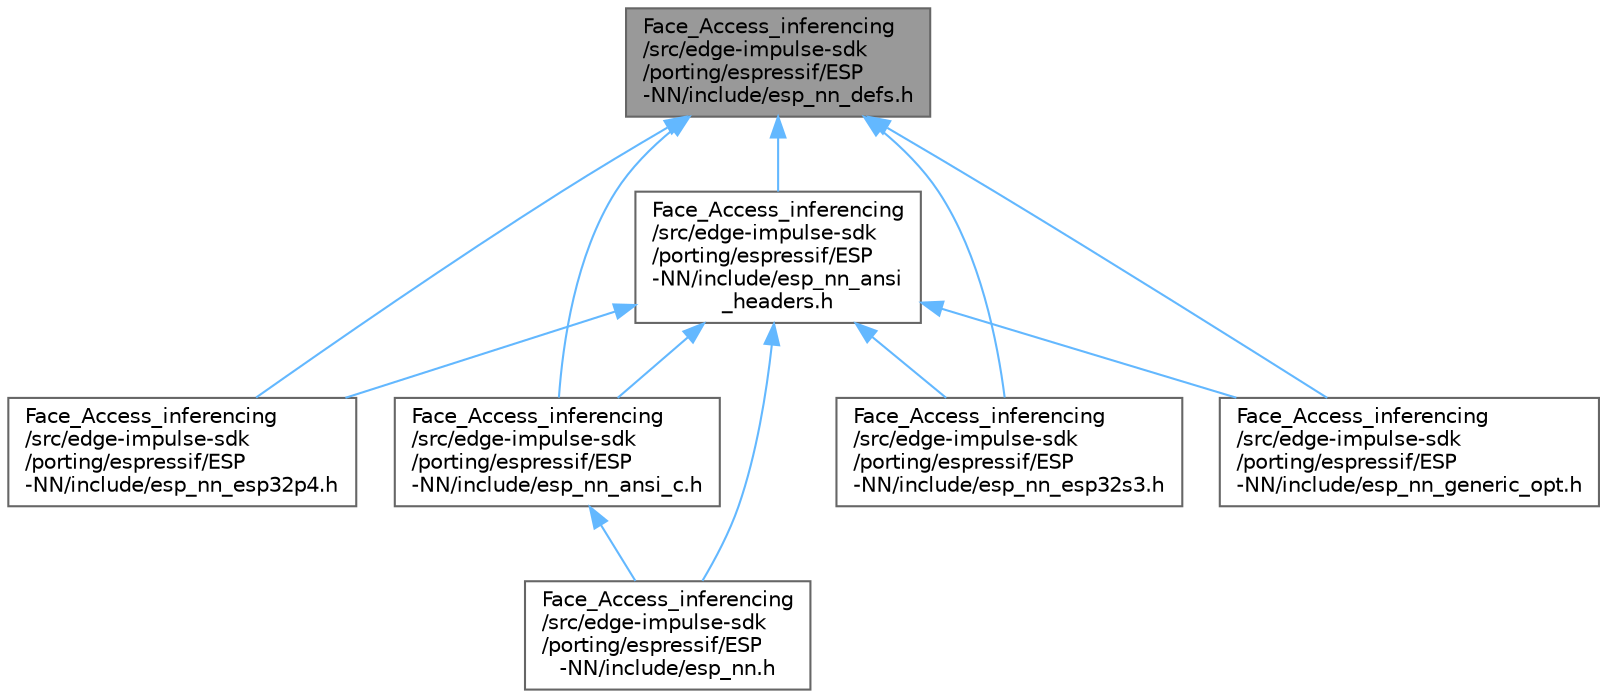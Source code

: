 digraph "Face_Access_inferencing/src/edge-impulse-sdk/porting/espressif/ESP-NN/include/esp_nn_defs.h"
{
 // LATEX_PDF_SIZE
  bgcolor="transparent";
  edge [fontname=Helvetica,fontsize=10,labelfontname=Helvetica,labelfontsize=10];
  node [fontname=Helvetica,fontsize=10,shape=box,height=0.2,width=0.4];
  Node1 [id="Node000001",label="Face_Access_inferencing\l/src/edge-impulse-sdk\l/porting/espressif/ESP\l-NN/include/esp_nn_defs.h",height=0.2,width=0.4,color="gray40", fillcolor="grey60", style="filled", fontcolor="black",tooltip=" "];
  Node1 -> Node2 [id="edge1_Node000001_Node000002",dir="back",color="steelblue1",style="solid",tooltip=" "];
  Node2 [id="Node000002",label="Face_Access_inferencing\l/src/edge-impulse-sdk\l/porting/espressif/ESP\l-NN/include/esp_nn_ansi_c.h",height=0.2,width=0.4,color="grey40", fillcolor="white", style="filled",URL="$esp__nn__ansi__c_8h.html",tooltip=" "];
  Node2 -> Node3 [id="edge2_Node000002_Node000003",dir="back",color="steelblue1",style="solid",tooltip=" "];
  Node3 [id="Node000003",label="Face_Access_inferencing\l/src/edge-impulse-sdk\l/porting/espressif/ESP\l-NN/include/esp_nn.h",height=0.2,width=0.4,color="grey40", fillcolor="white", style="filled",URL="$esp__nn_8h.html",tooltip=" "];
  Node1 -> Node4 [id="edge3_Node000001_Node000004",dir="back",color="steelblue1",style="solid",tooltip=" "];
  Node4 [id="Node000004",label="Face_Access_inferencing\l/src/edge-impulse-sdk\l/porting/espressif/ESP\l-NN/include/esp_nn_ansi\l_headers.h",height=0.2,width=0.4,color="grey40", fillcolor="white", style="filled",URL="$esp__nn__ansi__headers_8h.html",tooltip=" "];
  Node4 -> Node3 [id="edge4_Node000004_Node000003",dir="back",color="steelblue1",style="solid",tooltip=" "];
  Node4 -> Node2 [id="edge5_Node000004_Node000002",dir="back",color="steelblue1",style="solid",tooltip=" "];
  Node4 -> Node5 [id="edge6_Node000004_Node000005",dir="back",color="steelblue1",style="solid",tooltip=" "];
  Node5 [id="Node000005",label="Face_Access_inferencing\l/src/edge-impulse-sdk\l/porting/espressif/ESP\l-NN/include/esp_nn_esp32p4.h",height=0.2,width=0.4,color="grey40", fillcolor="white", style="filled",URL="$esp__nn__esp32p4_8h.html",tooltip=" "];
  Node4 -> Node6 [id="edge7_Node000004_Node000006",dir="back",color="steelblue1",style="solid",tooltip=" "];
  Node6 [id="Node000006",label="Face_Access_inferencing\l/src/edge-impulse-sdk\l/porting/espressif/ESP\l-NN/include/esp_nn_esp32s3.h",height=0.2,width=0.4,color="grey40", fillcolor="white", style="filled",URL="$esp__nn__esp32s3_8h.html",tooltip=" "];
  Node4 -> Node7 [id="edge8_Node000004_Node000007",dir="back",color="steelblue1",style="solid",tooltip=" "];
  Node7 [id="Node000007",label="Face_Access_inferencing\l/src/edge-impulse-sdk\l/porting/espressif/ESP\l-NN/include/esp_nn_generic_opt.h",height=0.2,width=0.4,color="grey40", fillcolor="white", style="filled",URL="$esp__nn__generic__opt_8h.html",tooltip=" "];
  Node1 -> Node5 [id="edge9_Node000001_Node000005",dir="back",color="steelblue1",style="solid",tooltip=" "];
  Node1 -> Node6 [id="edge10_Node000001_Node000006",dir="back",color="steelblue1",style="solid",tooltip=" "];
  Node1 -> Node7 [id="edge11_Node000001_Node000007",dir="back",color="steelblue1",style="solid",tooltip=" "];
}

